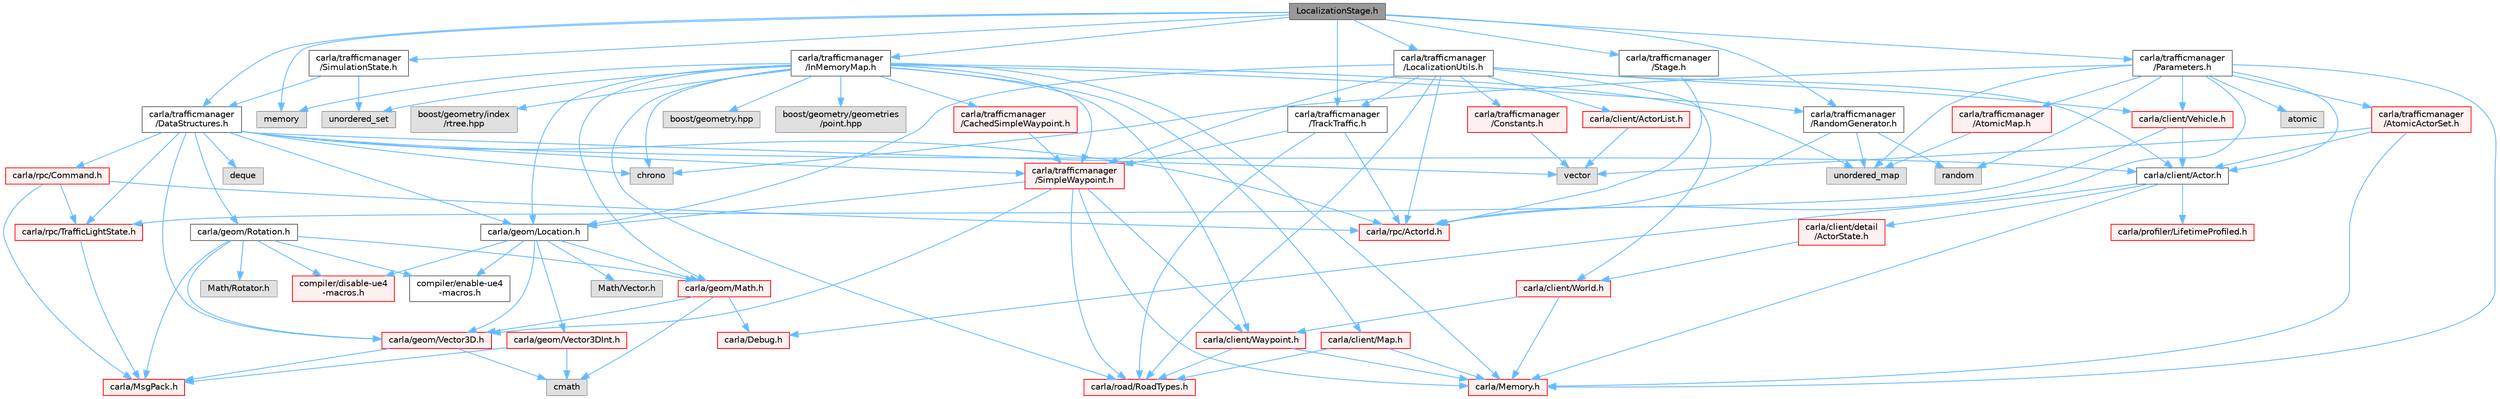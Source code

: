 digraph "LocalizationStage.h"
{
 // INTERACTIVE_SVG=YES
 // LATEX_PDF_SIZE
  bgcolor="transparent";
  edge [fontname=Helvetica,fontsize=10,labelfontname=Helvetica,labelfontsize=10];
  node [fontname=Helvetica,fontsize=10,shape=box,height=0.2,width=0.4];
  Node1 [id="Node000001",label="LocalizationStage.h",height=0.2,width=0.4,color="gray40", fillcolor="grey60", style="filled", fontcolor="black",tooltip=" "];
  Node1 -> Node2 [id="edge1_Node000001_Node000002",color="steelblue1",style="solid",tooltip=" "];
  Node2 [id="Node000002",label="memory",height=0.2,width=0.4,color="grey60", fillcolor="#E0E0E0", style="filled",tooltip=" "];
  Node1 -> Node3 [id="edge2_Node000001_Node000003",color="steelblue1",style="solid",tooltip=" "];
  Node3 [id="Node000003",label="carla/trafficmanager\l/DataStructures.h",height=0.2,width=0.4,color="grey40", fillcolor="white", style="filled",URL="$d0/d49/DataStructures_8h.html",tooltip=" "];
  Node3 -> Node4 [id="edge3_Node000003_Node000004",color="steelblue1",style="solid",tooltip=" "];
  Node4 [id="Node000004",label="chrono",height=0.2,width=0.4,color="grey60", fillcolor="#E0E0E0", style="filled",tooltip=" "];
  Node3 -> Node5 [id="edge4_Node000003_Node000005",color="steelblue1",style="solid",tooltip=" "];
  Node5 [id="Node000005",label="deque",height=0.2,width=0.4,color="grey60", fillcolor="#E0E0E0", style="filled",tooltip=" "];
  Node3 -> Node6 [id="edge5_Node000003_Node000006",color="steelblue1",style="solid",tooltip=" "];
  Node6 [id="Node000006",label="vector",height=0.2,width=0.4,color="grey60", fillcolor="#E0E0E0", style="filled",tooltip=" "];
  Node3 -> Node7 [id="edge6_Node000003_Node000007",color="steelblue1",style="solid",tooltip=" "];
  Node7 [id="Node000007",label="carla/client/Actor.h",height=0.2,width=0.4,color="grey40", fillcolor="white", style="filled",URL="$da/d48/client_2Actor_8h.html",tooltip=" "];
  Node7 -> Node8 [id="edge7_Node000007_Node000008",color="steelblue1",style="solid",tooltip=" "];
  Node8 [id="Node000008",label="carla/Debug.h",height=0.2,width=0.4,color="red", fillcolor="#FFF0F0", style="filled",URL="$d4/deb/Debug_8h.html",tooltip=" "];
  Node7 -> Node12 [id="edge8_Node000007_Node000012",color="steelblue1",style="solid",tooltip=" "];
  Node12 [id="Node000012",label="carla/Memory.h",height=0.2,width=0.4,color="red", fillcolor="#FFF0F0", style="filled",URL="$de/d5c/Memory_8h.html",tooltip=" "];
  Node7 -> Node17 [id="edge9_Node000007_Node000017",color="steelblue1",style="solid",tooltip=" "];
  Node17 [id="Node000017",label="carla/client/detail\l/ActorState.h",height=0.2,width=0.4,color="red", fillcolor="#FFF0F0", style="filled",URL="$d4/d22/client_2detail_2ActorState_8h.html",tooltip=" "];
  Node17 -> Node19 [id="edge10_Node000017_Node000019",color="steelblue1",style="solid",tooltip=" "];
  Node19 [id="Node000019",label="carla/client/World.h",height=0.2,width=0.4,color="red", fillcolor="#FFF0F0", style="filled",URL="$dd/d5b/World_8h.html",tooltip=" "];
  Node19 -> Node12 [id="edge11_Node000019_Node000012",color="steelblue1",style="solid",tooltip=" "];
  Node19 -> Node61 [id="edge12_Node000019_Node000061",color="steelblue1",style="solid",tooltip=" "];
  Node61 [id="Node000061",label="carla/client/Waypoint.h",height=0.2,width=0.4,color="red", fillcolor="#FFF0F0", style="filled",URL="$d0/d47/client_2Waypoint_8h.html",tooltip=" "];
  Node61 -> Node12 [id="edge13_Node000061_Node000012",color="steelblue1",style="solid",tooltip=" "];
  Node61 -> Node70 [id="edge14_Node000061_Node000070",color="steelblue1",style="solid",tooltip=" "];
  Node70 [id="Node000070",label="carla/road/RoadTypes.h",height=0.2,width=0.4,color="red", fillcolor="#FFF0F0", style="filled",URL="$d6/dbb/RoadTypes_8h.html",tooltip=" "];
  Node7 -> Node175 [id="edge15_Node000007_Node000175",color="steelblue1",style="solid",tooltip=" "];
  Node175 [id="Node000175",label="carla/profiler/LifetimeProfiled.h",height=0.2,width=0.4,color="red", fillcolor="#FFF0F0", style="filled",URL="$d9/dc4/LifetimeProfiled_8h.html",tooltip=" "];
  Node3 -> Node37 [id="edge16_Node000003_Node000037",color="steelblue1",style="solid",tooltip=" "];
  Node37 [id="Node000037",label="carla/geom/Location.h",height=0.2,width=0.4,color="grey40", fillcolor="white", style="filled",URL="$d9/d8b/geom_2Location_8h.html",tooltip=" "];
  Node37 -> Node38 [id="edge17_Node000037_Node000038",color="steelblue1",style="solid",tooltip=" "];
  Node38 [id="Node000038",label="carla/geom/Vector3D.h",height=0.2,width=0.4,color="red", fillcolor="#FFF0F0", style="filled",URL="$de/d70/geom_2Vector3D_8h.html",tooltip=" "];
  Node38 -> Node27 [id="edge18_Node000038_Node000027",color="steelblue1",style="solid",tooltip=" "];
  Node27 [id="Node000027",label="carla/MsgPack.h",height=0.2,width=0.4,color="red", fillcolor="#FFF0F0", style="filled",URL="$d9/d6f/MsgPack_8h.html",tooltip=" "];
  Node38 -> Node39 [id="edge19_Node000038_Node000039",color="steelblue1",style="solid",tooltip=" "];
  Node39 [id="Node000039",label="cmath",height=0.2,width=0.4,color="grey60", fillcolor="#E0E0E0", style="filled",tooltip=" "];
  Node37 -> Node40 [id="edge20_Node000037_Node000040",color="steelblue1",style="solid",tooltip=" "];
  Node40 [id="Node000040",label="carla/geom/Vector3DInt.h",height=0.2,width=0.4,color="red", fillcolor="#FFF0F0", style="filled",URL="$d1/da4/Vector3DInt_8h.html",tooltip=" "];
  Node40 -> Node27 [id="edge21_Node000040_Node000027",color="steelblue1",style="solid",tooltip=" "];
  Node40 -> Node39 [id="edge22_Node000040_Node000039",color="steelblue1",style="solid",tooltip=" "];
  Node37 -> Node41 [id="edge23_Node000037_Node000041",color="steelblue1",style="solid",tooltip=" "];
  Node41 [id="Node000041",label="carla/geom/Math.h",height=0.2,width=0.4,color="red", fillcolor="#FFF0F0", style="filled",URL="$db/d8a/Math_8h.html",tooltip=" "];
  Node41 -> Node8 [id="edge24_Node000041_Node000008",color="steelblue1",style="solid",tooltip=" "];
  Node41 -> Node38 [id="edge25_Node000041_Node000038",color="steelblue1",style="solid",tooltip=" "];
  Node41 -> Node39 [id="edge26_Node000041_Node000039",color="steelblue1",style="solid",tooltip=" "];
  Node37 -> Node43 [id="edge27_Node000037_Node000043",color="steelblue1",style="solid",tooltip=" "];
  Node43 [id="Node000043",label="compiler/enable-ue4\l-macros.h",height=0.2,width=0.4,color="grey40", fillcolor="white", style="filled",URL="$d9/da2/enable-ue4-macros_8h.html",tooltip=" "];
  Node37 -> Node44 [id="edge28_Node000037_Node000044",color="steelblue1",style="solid",tooltip=" "];
  Node44 [id="Node000044",label="Math/Vector.h",height=0.2,width=0.4,color="grey60", fillcolor="#E0E0E0", style="filled",tooltip=" "];
  Node37 -> Node45 [id="edge29_Node000037_Node000045",color="steelblue1",style="solid",tooltip=" "];
  Node45 [id="Node000045",label="compiler/disable-ue4\l-macros.h",height=0.2,width=0.4,color="red", fillcolor="#FFF0F0", style="filled",URL="$d2/d02/disable-ue4-macros_8h.html",tooltip=" "];
  Node3 -> Node50 [id="edge30_Node000003_Node000050",color="steelblue1",style="solid",tooltip=" "];
  Node50 [id="Node000050",label="carla/geom/Rotation.h",height=0.2,width=0.4,color="grey40", fillcolor="white", style="filled",URL="$d0/d8f/Rotation_8h.html",tooltip=" "];
  Node50 -> Node27 [id="edge31_Node000050_Node000027",color="steelblue1",style="solid",tooltip=" "];
  Node50 -> Node41 [id="edge32_Node000050_Node000041",color="steelblue1",style="solid",tooltip=" "];
  Node50 -> Node38 [id="edge33_Node000050_Node000038",color="steelblue1",style="solid",tooltip=" "];
  Node50 -> Node43 [id="edge34_Node000050_Node000043",color="steelblue1",style="solid",tooltip=" "];
  Node50 -> Node51 [id="edge35_Node000050_Node000051",color="steelblue1",style="solid",tooltip=" "];
  Node51 [id="Node000051",label="Math/Rotator.h",height=0.2,width=0.4,color="grey60", fillcolor="#E0E0E0", style="filled",tooltip=" "];
  Node50 -> Node45 [id="edge36_Node000050_Node000045",color="steelblue1",style="solid",tooltip=" "];
  Node3 -> Node38 [id="edge37_Node000003_Node000038",color="steelblue1",style="solid",tooltip=" "];
  Node3 -> Node101 [id="edge38_Node000003_Node000101",color="steelblue1",style="solid",tooltip=" "];
  Node101 [id="Node000101",label="carla/rpc/ActorId.h",height=0.2,width=0.4,color="red", fillcolor="#FFF0F0", style="filled",URL="$d3/d89/ActorId_8h.html",tooltip=" "];
  Node3 -> Node176 [id="edge39_Node000003_Node000176",color="steelblue1",style="solid",tooltip=" "];
  Node176 [id="Node000176",label="carla/rpc/Command.h",height=0.2,width=0.4,color="red", fillcolor="#FFF0F0", style="filled",URL="$d1/d55/Command_8h.html",tooltip=" "];
  Node176 -> Node27 [id="edge40_Node000176_Node000027",color="steelblue1",style="solid",tooltip=" "];
  Node176 -> Node101 [id="edge41_Node000176_Node000101",color="steelblue1",style="solid",tooltip=" "];
  Node176 -> Node105 [id="edge42_Node000176_Node000105",color="steelblue1",style="solid",tooltip=" "];
  Node105 [id="Node000105",label="carla/rpc/TrafficLightState.h",height=0.2,width=0.4,color="red", fillcolor="#FFF0F0", style="filled",URL="$d1/d16/LibCarla_2source_2carla_2rpc_2TrafficLightState_8h.html",tooltip=" "];
  Node105 -> Node27 [id="edge43_Node000105_Node000027",color="steelblue1",style="solid",tooltip=" "];
  Node3 -> Node105 [id="edge44_Node000003_Node000105",color="steelblue1",style="solid",tooltip=" "];
  Node3 -> Node180 [id="edge45_Node000003_Node000180",color="steelblue1",style="solid",tooltip=" "];
  Node180 [id="Node000180",label="carla/trafficmanager\l/SimpleWaypoint.h",height=0.2,width=0.4,color="red", fillcolor="#FFF0F0", style="filled",URL="$d7/dd3/SimpleWaypoint_8h.html",tooltip=" "];
  Node180 -> Node61 [id="edge46_Node000180_Node000061",color="steelblue1",style="solid",tooltip=" "];
  Node180 -> Node37 [id="edge47_Node000180_Node000037",color="steelblue1",style="solid",tooltip=" "];
  Node180 -> Node38 [id="edge48_Node000180_Node000038",color="steelblue1",style="solid",tooltip=" "];
  Node180 -> Node12 [id="edge49_Node000180_Node000012",color="steelblue1",style="solid",tooltip=" "];
  Node180 -> Node70 [id="edge50_Node000180_Node000070",color="steelblue1",style="solid",tooltip=" "];
  Node1 -> Node182 [id="edge51_Node000001_Node000182",color="steelblue1",style="solid",tooltip=" "];
  Node182 [id="Node000182",label="carla/trafficmanager\l/InMemoryMap.h",height=0.2,width=0.4,color="grey40", fillcolor="white", style="filled",URL="$d3/d89/InMemoryMap_8h.html",tooltip=" "];
  Node182 -> Node4 [id="edge52_Node000182_Node000004",color="steelblue1",style="solid",tooltip=" "];
  Node182 -> Node2 [id="edge53_Node000182_Node000002",color="steelblue1",style="solid",tooltip=" "];
  Node182 -> Node89 [id="edge54_Node000182_Node000089",color="steelblue1",style="solid",tooltip=" "];
  Node89 [id="Node000089",label="unordered_map",height=0.2,width=0.4,color="grey60", fillcolor="#E0E0E0", style="filled",tooltip=" "];
  Node182 -> Node90 [id="edge55_Node000182_Node000090",color="steelblue1",style="solid",tooltip=" "];
  Node90 [id="Node000090",label="unordered_set",height=0.2,width=0.4,color="grey60", fillcolor="#E0E0E0", style="filled",tooltip=" "];
  Node182 -> Node183 [id="edge56_Node000182_Node000183",color="steelblue1",style="solid",tooltip=" "];
  Node183 [id="Node000183",label="boost/geometry.hpp",height=0.2,width=0.4,color="grey60", fillcolor="#E0E0E0", style="filled",tooltip=" "];
  Node182 -> Node184 [id="edge57_Node000182_Node000184",color="steelblue1",style="solid",tooltip=" "];
  Node184 [id="Node000184",label="boost/geometry/geometries\l/point.hpp",height=0.2,width=0.4,color="grey60", fillcolor="#E0E0E0", style="filled",tooltip=" "];
  Node182 -> Node185 [id="edge58_Node000182_Node000185",color="steelblue1",style="solid",tooltip=" "];
  Node185 [id="Node000185",label="boost/geometry/index\l/rtree.hpp",height=0.2,width=0.4,color="grey60", fillcolor="#E0E0E0", style="filled",tooltip=" "];
  Node182 -> Node186 [id="edge59_Node000182_Node000186",color="steelblue1",style="solid",tooltip=" "];
  Node186 [id="Node000186",label="carla/client/Map.h",height=0.2,width=0.4,color="red", fillcolor="#FFF0F0", style="filled",URL="$d4/d9d/client_2Map_8h.html",tooltip=" "];
  Node186 -> Node12 [id="edge60_Node000186_Node000012",color="steelblue1",style="solid",tooltip=" "];
  Node186 -> Node70 [id="edge61_Node000186_Node000070",color="steelblue1",style="solid",tooltip=" "];
  Node182 -> Node61 [id="edge62_Node000182_Node000061",color="steelblue1",style="solid",tooltip=" "];
  Node182 -> Node37 [id="edge63_Node000182_Node000037",color="steelblue1",style="solid",tooltip=" "];
  Node182 -> Node41 [id="edge64_Node000182_Node000041",color="steelblue1",style="solid",tooltip=" "];
  Node182 -> Node12 [id="edge65_Node000182_Node000012",color="steelblue1",style="solid",tooltip=" "];
  Node182 -> Node70 [id="edge66_Node000182_Node000070",color="steelblue1",style="solid",tooltip=" "];
  Node182 -> Node201 [id="edge67_Node000182_Node000201",color="steelblue1",style="solid",tooltip=" "];
  Node201 [id="Node000201",label="carla/trafficmanager\l/RandomGenerator.h",height=0.2,width=0.4,color="grey40", fillcolor="white", style="filled",URL="$db/d7f/RandomGenerator_8h.html",tooltip=" "];
  Node201 -> Node202 [id="edge68_Node000201_Node000202",color="steelblue1",style="solid",tooltip=" "];
  Node202 [id="Node000202",label="random",height=0.2,width=0.4,color="grey60", fillcolor="#E0E0E0", style="filled",tooltip=" "];
  Node201 -> Node89 [id="edge69_Node000201_Node000089",color="steelblue1",style="solid",tooltip=" "];
  Node201 -> Node101 [id="edge70_Node000201_Node000101",color="steelblue1",style="solid",tooltip=" "];
  Node182 -> Node180 [id="edge71_Node000182_Node000180",color="steelblue1",style="solid",tooltip=" "];
  Node182 -> Node203 [id="edge72_Node000182_Node000203",color="steelblue1",style="solid",tooltip=" "];
  Node203 [id="Node000203",label="carla/trafficmanager\l/CachedSimpleWaypoint.h",height=0.2,width=0.4,color="red", fillcolor="#FFF0F0", style="filled",URL="$d7/d9b/CachedSimpleWaypoint_8h.html",tooltip=" "];
  Node203 -> Node180 [id="edge73_Node000203_Node000180",color="steelblue1",style="solid",tooltip=" "];
  Node1 -> Node205 [id="edge74_Node000001_Node000205",color="steelblue1",style="solid",tooltip=" "];
  Node205 [id="Node000205",label="carla/trafficmanager\l/LocalizationUtils.h",height=0.2,width=0.4,color="grey40", fillcolor="white", style="filled",URL="$d2/d84/LocalizationUtils_8h.html",tooltip=" "];
  Node205 -> Node7 [id="edge75_Node000205_Node000007",color="steelblue1",style="solid",tooltip=" "];
  Node205 -> Node206 [id="edge76_Node000205_Node000206",color="steelblue1",style="solid",tooltip=" "];
  Node206 [id="Node000206",label="carla/client/ActorList.h",height=0.2,width=0.4,color="red", fillcolor="#FFF0F0", style="filled",URL="$db/de8/ActorList_8h.html",tooltip=" "];
  Node206 -> Node6 [id="edge77_Node000206_Node000006",color="steelblue1",style="solid",tooltip=" "];
  Node205 -> Node208 [id="edge78_Node000205_Node000208",color="steelblue1",style="solid",tooltip=" "];
  Node208 [id="Node000208",label="carla/client/Vehicle.h",height=0.2,width=0.4,color="red", fillcolor="#FFF0F0", style="filled",URL="$d9/d18/Vehicle_8h.html",tooltip=" "];
  Node208 -> Node7 [id="edge79_Node000208_Node000007",color="steelblue1",style="solid",tooltip=" "];
  Node208 -> Node105 [id="edge80_Node000208_Node000105",color="steelblue1",style="solid",tooltip=" "];
  Node205 -> Node19 [id="edge81_Node000205_Node000019",color="steelblue1",style="solid",tooltip=" "];
  Node205 -> Node37 [id="edge82_Node000205_Node000037",color="steelblue1",style="solid",tooltip=" "];
  Node205 -> Node70 [id="edge83_Node000205_Node000070",color="steelblue1",style="solid",tooltip=" "];
  Node205 -> Node101 [id="edge84_Node000205_Node000101",color="steelblue1",style="solid",tooltip=" "];
  Node205 -> Node217 [id="edge85_Node000205_Node000217",color="steelblue1",style="solid",tooltip=" "];
  Node217 [id="Node000217",label="carla/trafficmanager\l/Constants.h",height=0.2,width=0.4,color="red", fillcolor="#FFF0F0", style="filled",URL="$d1/d45/Constants_8h.html",tooltip=" "];
  Node217 -> Node6 [id="edge86_Node000217_Node000006",color="steelblue1",style="solid",tooltip=" "];
  Node205 -> Node180 [id="edge87_Node000205_Node000180",color="steelblue1",style="solid",tooltip=" "];
  Node205 -> Node220 [id="edge88_Node000205_Node000220",color="steelblue1",style="solid",tooltip=" "];
  Node220 [id="Node000220",label="carla/trafficmanager\l/TrackTraffic.h",height=0.2,width=0.4,color="grey40", fillcolor="white", style="filled",URL="$db/d67/TrackTraffic_8h.html",tooltip=" "];
  Node220 -> Node70 [id="edge89_Node000220_Node000070",color="steelblue1",style="solid",tooltip=" "];
  Node220 -> Node101 [id="edge90_Node000220_Node000101",color="steelblue1",style="solid",tooltip=" "];
  Node220 -> Node180 [id="edge91_Node000220_Node000180",color="steelblue1",style="solid",tooltip=" "];
  Node1 -> Node221 [id="edge92_Node000001_Node000221",color="steelblue1",style="solid",tooltip=" "];
  Node221 [id="Node000221",label="carla/trafficmanager\l/Parameters.h",height=0.2,width=0.4,color="grey40", fillcolor="white", style="filled",URL="$d9/dd7/Parameters_8h.html",tooltip=" "];
  Node221 -> Node141 [id="edge93_Node000221_Node000141",color="steelblue1",style="solid",tooltip=" "];
  Node141 [id="Node000141",label="atomic",height=0.2,width=0.4,color="grey60", fillcolor="#E0E0E0", style="filled",tooltip=" "];
  Node221 -> Node4 [id="edge94_Node000221_Node000004",color="steelblue1",style="solid",tooltip=" "];
  Node221 -> Node202 [id="edge95_Node000221_Node000202",color="steelblue1",style="solid",tooltip=" "];
  Node221 -> Node89 [id="edge96_Node000221_Node000089",color="steelblue1",style="solid",tooltip=" "];
  Node221 -> Node7 [id="edge97_Node000221_Node000007",color="steelblue1",style="solid",tooltip=" "];
  Node221 -> Node208 [id="edge98_Node000221_Node000208",color="steelblue1",style="solid",tooltip=" "];
  Node221 -> Node12 [id="edge99_Node000221_Node000012",color="steelblue1",style="solid",tooltip=" "];
  Node221 -> Node101 [id="edge100_Node000221_Node000101",color="steelblue1",style="solid",tooltip=" "];
  Node221 -> Node222 [id="edge101_Node000221_Node000222",color="steelblue1",style="solid",tooltip=" "];
  Node222 [id="Node000222",label="carla/trafficmanager\l/AtomicActorSet.h",height=0.2,width=0.4,color="red", fillcolor="#FFF0F0", style="filled",URL="$dd/dfa/AtomicActorSet_8h.html",tooltip=" "];
  Node222 -> Node6 [id="edge102_Node000222_Node000006",color="steelblue1",style="solid",tooltip=" "];
  Node222 -> Node7 [id="edge103_Node000222_Node000007",color="steelblue1",style="solid",tooltip=" "];
  Node222 -> Node12 [id="edge104_Node000222_Node000012",color="steelblue1",style="solid",tooltip=" "];
  Node221 -> Node223 [id="edge105_Node000221_Node000223",color="steelblue1",style="solid",tooltip=" "];
  Node223 [id="Node000223",label="carla/trafficmanager\l/AtomicMap.h",height=0.2,width=0.4,color="red", fillcolor="#FFF0F0", style="filled",URL="$df/ddc/AtomicMap_8h.html",tooltip=" "];
  Node223 -> Node89 [id="edge106_Node000223_Node000089",color="steelblue1",style="solid",tooltip=" "];
  Node1 -> Node201 [id="edge107_Node000001_Node000201",color="steelblue1",style="solid",tooltip=" "];
  Node1 -> Node220 [id="edge108_Node000001_Node000220",color="steelblue1",style="solid",tooltip=" "];
  Node1 -> Node224 [id="edge109_Node000001_Node000224",color="steelblue1",style="solid",tooltip=" "];
  Node224 [id="Node000224",label="carla/trafficmanager\l/SimulationState.h",height=0.2,width=0.4,color="grey40", fillcolor="white", style="filled",URL="$d5/d3b/SimulationState_8h.html",tooltip=" "];
  Node224 -> Node90 [id="edge110_Node000224_Node000090",color="steelblue1",style="solid",tooltip=" "];
  Node224 -> Node3 [id="edge111_Node000224_Node000003",color="steelblue1",style="solid",tooltip=" "];
  Node1 -> Node225 [id="edge112_Node000001_Node000225",color="steelblue1",style="solid",tooltip=" "];
  Node225 [id="Node000225",label="carla/trafficmanager\l/Stage.h",height=0.2,width=0.4,color="grey40", fillcolor="white", style="filled",URL="$dd/dc3/Stage_8h.html",tooltip=" "];
  Node225 -> Node101 [id="edge113_Node000225_Node000101",color="steelblue1",style="solid",tooltip=" "];
}
